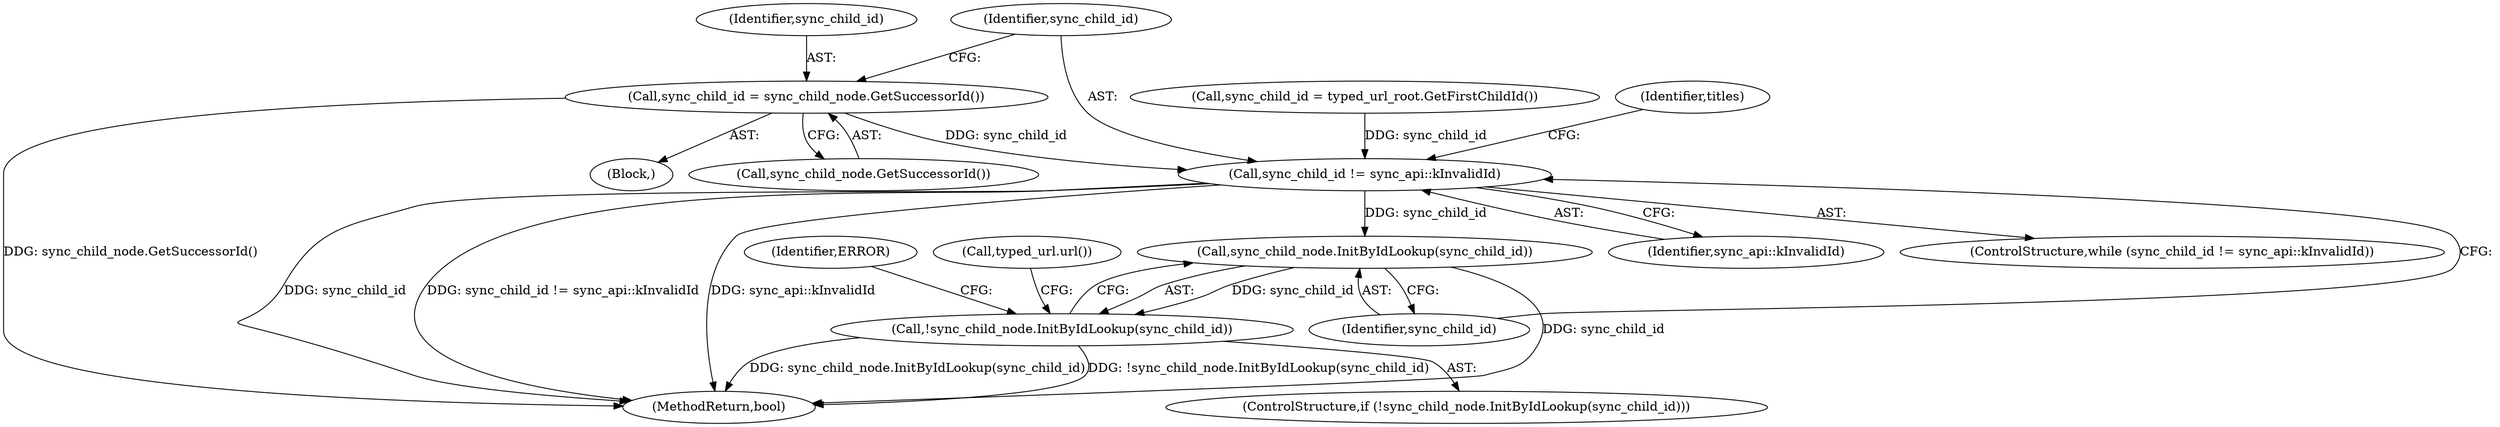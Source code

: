 digraph "1_Chrome_f837b6744eb9ca9d8e4f2e93d9118bf787ca5e24@del" {
"1000454" [label="(Call,sync_child_id = sync_child_node.GetSuccessorId())"];
"1000372" [label="(Call,sync_child_id != sync_api::kInvalidId)"];
"1000379" [label="(Call,sync_child_node.InitByIdLookup(sync_child_id))"];
"1000378" [label="(Call,!sync_child_node.InitByIdLookup(sync_child_id))"];
"1000455" [label="(Identifier,sync_child_id)"];
"1000374" [label="(Identifier,sync_api::kInvalidId)"];
"1000378" [label="(Call,!sync_child_node.InitByIdLookup(sync_child_id))"];
"1000377" [label="(ControlStructure,if (!sync_child_node.InitByIdLookup(sync_child_id)))"];
"1000372" [label="(Call,sync_child_id != sync_api::kInvalidId)"];
"1000375" [label="(Block,)"];
"1000384" [label="(Identifier,ERROR)"];
"1000392" [label="(Call,typed_url.url())"];
"1000379" [label="(Call,sync_child_node.InitByIdLookup(sync_child_id))"];
"1000460" [label="(Identifier,titles)"];
"1000456" [label="(Call,sync_child_node.GetSuccessorId())"];
"1000380" [label="(Identifier,sync_child_id)"];
"1000368" [label="(Call,sync_child_id = typed_url_root.GetFirstChildId())"];
"1000468" [label="(MethodReturn,bool)"];
"1000371" [label="(ControlStructure,while (sync_child_id != sync_api::kInvalidId))"];
"1000454" [label="(Call,sync_child_id = sync_child_node.GetSuccessorId())"];
"1000373" [label="(Identifier,sync_child_id)"];
"1000454" -> "1000375"  [label="AST: "];
"1000454" -> "1000456"  [label="CFG: "];
"1000455" -> "1000454"  [label="AST: "];
"1000456" -> "1000454"  [label="AST: "];
"1000373" -> "1000454"  [label="CFG: "];
"1000454" -> "1000468"  [label="DDG: sync_child_node.GetSuccessorId()"];
"1000454" -> "1000372"  [label="DDG: sync_child_id"];
"1000372" -> "1000371"  [label="AST: "];
"1000372" -> "1000374"  [label="CFG: "];
"1000373" -> "1000372"  [label="AST: "];
"1000374" -> "1000372"  [label="AST: "];
"1000380" -> "1000372"  [label="CFG: "];
"1000460" -> "1000372"  [label="CFG: "];
"1000372" -> "1000468"  [label="DDG: sync_child_id"];
"1000372" -> "1000468"  [label="DDG: sync_child_id != sync_api::kInvalidId"];
"1000372" -> "1000468"  [label="DDG: sync_api::kInvalidId"];
"1000368" -> "1000372"  [label="DDG: sync_child_id"];
"1000372" -> "1000379"  [label="DDG: sync_child_id"];
"1000379" -> "1000378"  [label="AST: "];
"1000379" -> "1000380"  [label="CFG: "];
"1000380" -> "1000379"  [label="AST: "];
"1000378" -> "1000379"  [label="CFG: "];
"1000379" -> "1000468"  [label="DDG: sync_child_id"];
"1000379" -> "1000378"  [label="DDG: sync_child_id"];
"1000378" -> "1000377"  [label="AST: "];
"1000384" -> "1000378"  [label="CFG: "];
"1000392" -> "1000378"  [label="CFG: "];
"1000378" -> "1000468"  [label="DDG: sync_child_node.InitByIdLookup(sync_child_id)"];
"1000378" -> "1000468"  [label="DDG: !sync_child_node.InitByIdLookup(sync_child_id)"];
}
